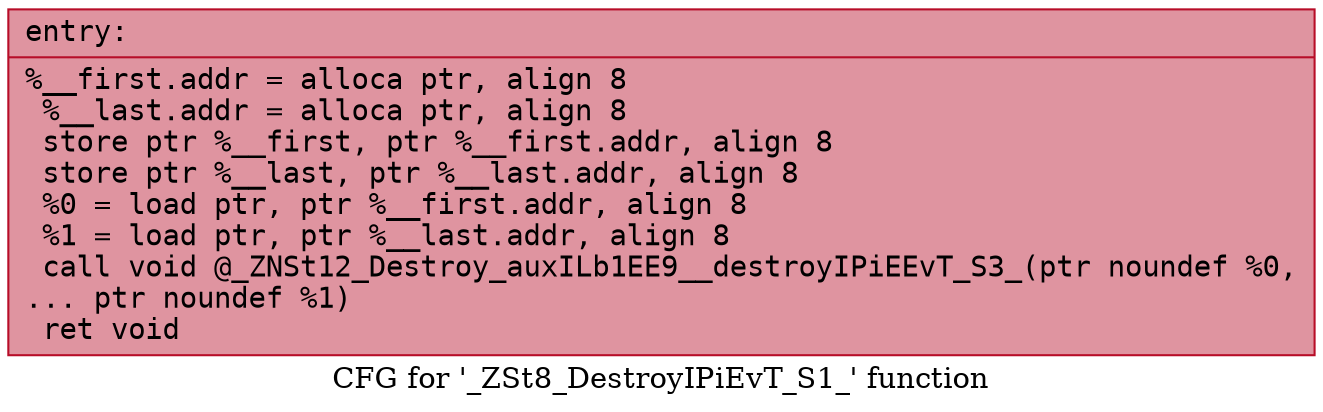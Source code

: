 digraph "CFG for '_ZSt8_DestroyIPiEvT_S1_' function" {
	label="CFG for '_ZSt8_DestroyIPiEvT_S1_' function";

	Node0x561f53d4a6d0 [shape=record,color="#b70d28ff", style=filled, fillcolor="#b70d2870" fontname="Courier",label="{entry:\l|  %__first.addr = alloca ptr, align 8\l  %__last.addr = alloca ptr, align 8\l  store ptr %__first, ptr %__first.addr, align 8\l  store ptr %__last, ptr %__last.addr, align 8\l  %0 = load ptr, ptr %__first.addr, align 8\l  %1 = load ptr, ptr %__last.addr, align 8\l  call void @_ZNSt12_Destroy_auxILb1EE9__destroyIPiEEvT_S3_(ptr noundef %0,\l... ptr noundef %1)\l  ret void\l}"];
}
